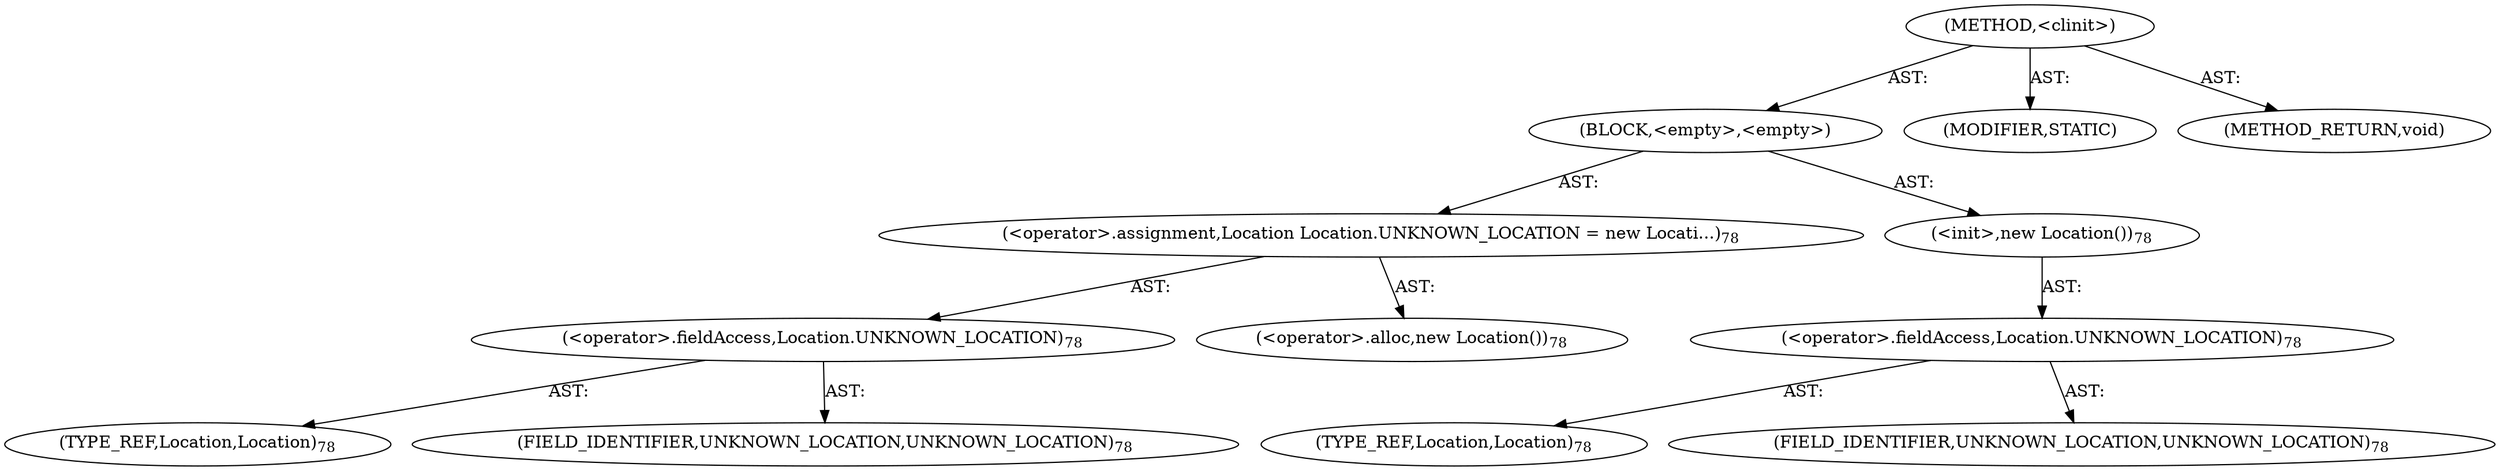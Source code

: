 digraph "&lt;clinit&gt;" {  
"111669149703" [label = <(METHOD,&lt;clinit&gt;)> ]
"25769803787" [label = <(BLOCK,&lt;empty&gt;,&lt;empty&gt;)> ]
"30064771107" [label = <(&lt;operator&gt;.assignment,Location Location.UNKNOWN_LOCATION = new Locati...)<SUB>78</SUB>> ]
"30064771108" [label = <(&lt;operator&gt;.fieldAccess,Location.UNKNOWN_LOCATION)<SUB>78</SUB>> ]
"180388626432" [label = <(TYPE_REF,Location,Location)<SUB>78</SUB>> ]
"55834574858" [label = <(FIELD_IDENTIFIER,UNKNOWN_LOCATION,UNKNOWN_LOCATION)<SUB>78</SUB>> ]
"30064771109" [label = <(&lt;operator&gt;.alloc,new Location())<SUB>78</SUB>> ]
"30064771110" [label = <(&lt;init&gt;,new Location())<SUB>78</SUB>> ]
"30064771111" [label = <(&lt;operator&gt;.fieldAccess,Location.UNKNOWN_LOCATION)<SUB>78</SUB>> ]
"180388626433" [label = <(TYPE_REF,Location,Location)<SUB>78</SUB>> ]
"55834574859" [label = <(FIELD_IDENTIFIER,UNKNOWN_LOCATION,UNKNOWN_LOCATION)<SUB>78</SUB>> ]
"133143986195" [label = <(MODIFIER,STATIC)> ]
"128849018887" [label = <(METHOD_RETURN,void)> ]
  "111669149703" -> "25769803787"  [ label = "AST: "] 
  "111669149703" -> "133143986195"  [ label = "AST: "] 
  "111669149703" -> "128849018887"  [ label = "AST: "] 
  "25769803787" -> "30064771107"  [ label = "AST: "] 
  "25769803787" -> "30064771110"  [ label = "AST: "] 
  "30064771107" -> "30064771108"  [ label = "AST: "] 
  "30064771107" -> "30064771109"  [ label = "AST: "] 
  "30064771108" -> "180388626432"  [ label = "AST: "] 
  "30064771108" -> "55834574858"  [ label = "AST: "] 
  "30064771110" -> "30064771111"  [ label = "AST: "] 
  "30064771111" -> "180388626433"  [ label = "AST: "] 
  "30064771111" -> "55834574859"  [ label = "AST: "] 
}
